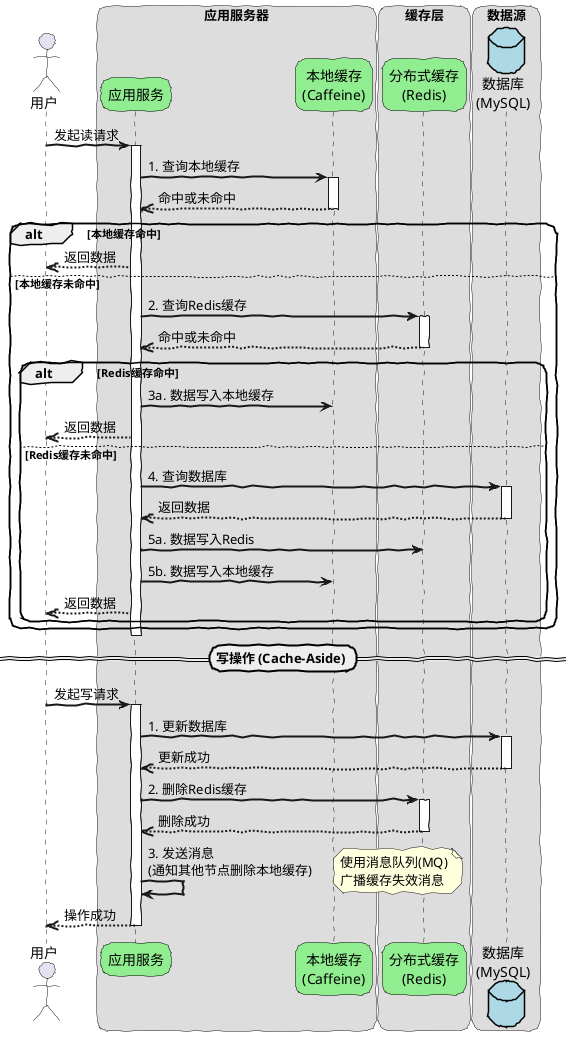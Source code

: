 @startuml 缓存策略流程图

skinparam handwritten true
skinparam roundcorner 20
skinparam sequenceArrowThickness 2
skinparam participant {
    BackgroundColor LightGreen
    BorderColor Black
}
skinparam database {
    BackgroundColor LightBlue
    BorderColor Black
}

actor "用户" as User
participant "应用服务" as App
participant "本地缓存\n(Caffeine)" as L1Cache
participant "分布式缓存\n(Redis)" as L2Cache
database "数据库\n(MySQL)" as DB

box "应用服务器"
    participant App
    participant L1Cache
end box

box "缓存层"
    participant L2Cache
end box

box "数据源"
    database DB
end box


User -> App: 发起读请求
activate App

App -> L1Cache: 1. 查询本地缓存
activate L1Cache
L1Cache -->> App: 命中或未命中
deactivate L1Cache

alt 本地缓存命中
    App -->> User: 返回数据
else 本地缓存未命中
    App -> L2Cache: 2. 查询Redis缓存
    activate L2Cache
    L2Cache -->> App: 命中或未命中
    deactivate L2Cache
    
    alt Redis缓存命中
        App -> L1Cache: 3a. 数据写入本地缓存
        App -->> User: 返回数据
    else Redis缓存未命中
        App -> DB: 4. 查询数据库
        activate DB
        DB -->> App: 返回数据
        deactivate DB

        App -> L2Cache: 5a. 数据写入Redis
        App -> L1Cache: 5b. 数据写入本地缓存
        App -->> User: 返回数据
    end
end
deactivate App


== 写操作 (Cache-Aside) ==

User -> App: 发起写请求
activate App

App -> DB: 1. 更新数据库
activate DB
DB -->> App: 更新成功
deactivate DB

App -> L2Cache: 2. 删除Redis缓存
activate L2Cache
L2Cache -->> App: 删除成功
deactivate L2Cache

App -> App: 3. 发送消息\n(通知其他节点删除本地缓存)
note right: 使用消息队列(MQ)\n广播缓存失效消息

App -->> User: 操作成功
deactivate App

@enduml 